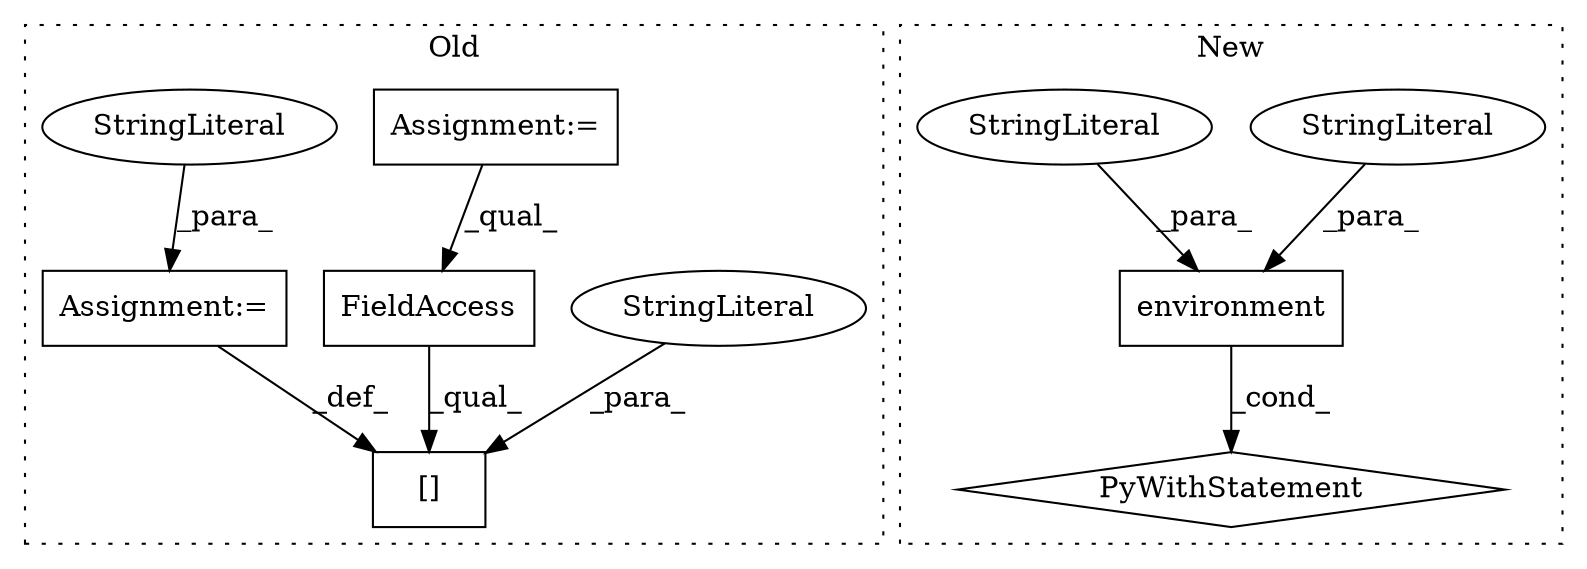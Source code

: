 digraph G {
subgraph cluster0 {
1 [label="[]" a="2" s="115882,115912" l="11,1" shape="box"];
3 [label="FieldAccess" a="22" s="115882" l="10" shape="box"];
4 [label="Assignment:=" a="7" s="115913" l="1" shape="box"];
7 [label="StringLiteral" a="45" s="115893" l="19" shape="ellipse"];
8 [label="Assignment:=" a="7" s="115874" l="2" shape="box"];
9 [label="StringLiteral" a="45" s="115914" l="13" shape="ellipse"];
label = "Old";
style="dotted";
}
subgraph cluster1 {
2 [label="environment" a="32" s="115892,115937" l="12,1" shape="box"];
5 [label="PyWithStatement" a="104" s="115882,115938" l="10,2" shape="diamond"];
6 [label="StringLiteral" a="45" s="115924" l="13" shape="ellipse"];
10 [label="StringLiteral" a="45" s="115904" l="19" shape="ellipse"];
label = "New";
style="dotted";
}
2 -> 5 [label="_cond_"];
3 -> 1 [label="_qual_"];
4 -> 1 [label="_def_"];
6 -> 2 [label="_para_"];
7 -> 1 [label="_para_"];
8 -> 3 [label="_qual_"];
9 -> 4 [label="_para_"];
10 -> 2 [label="_para_"];
}